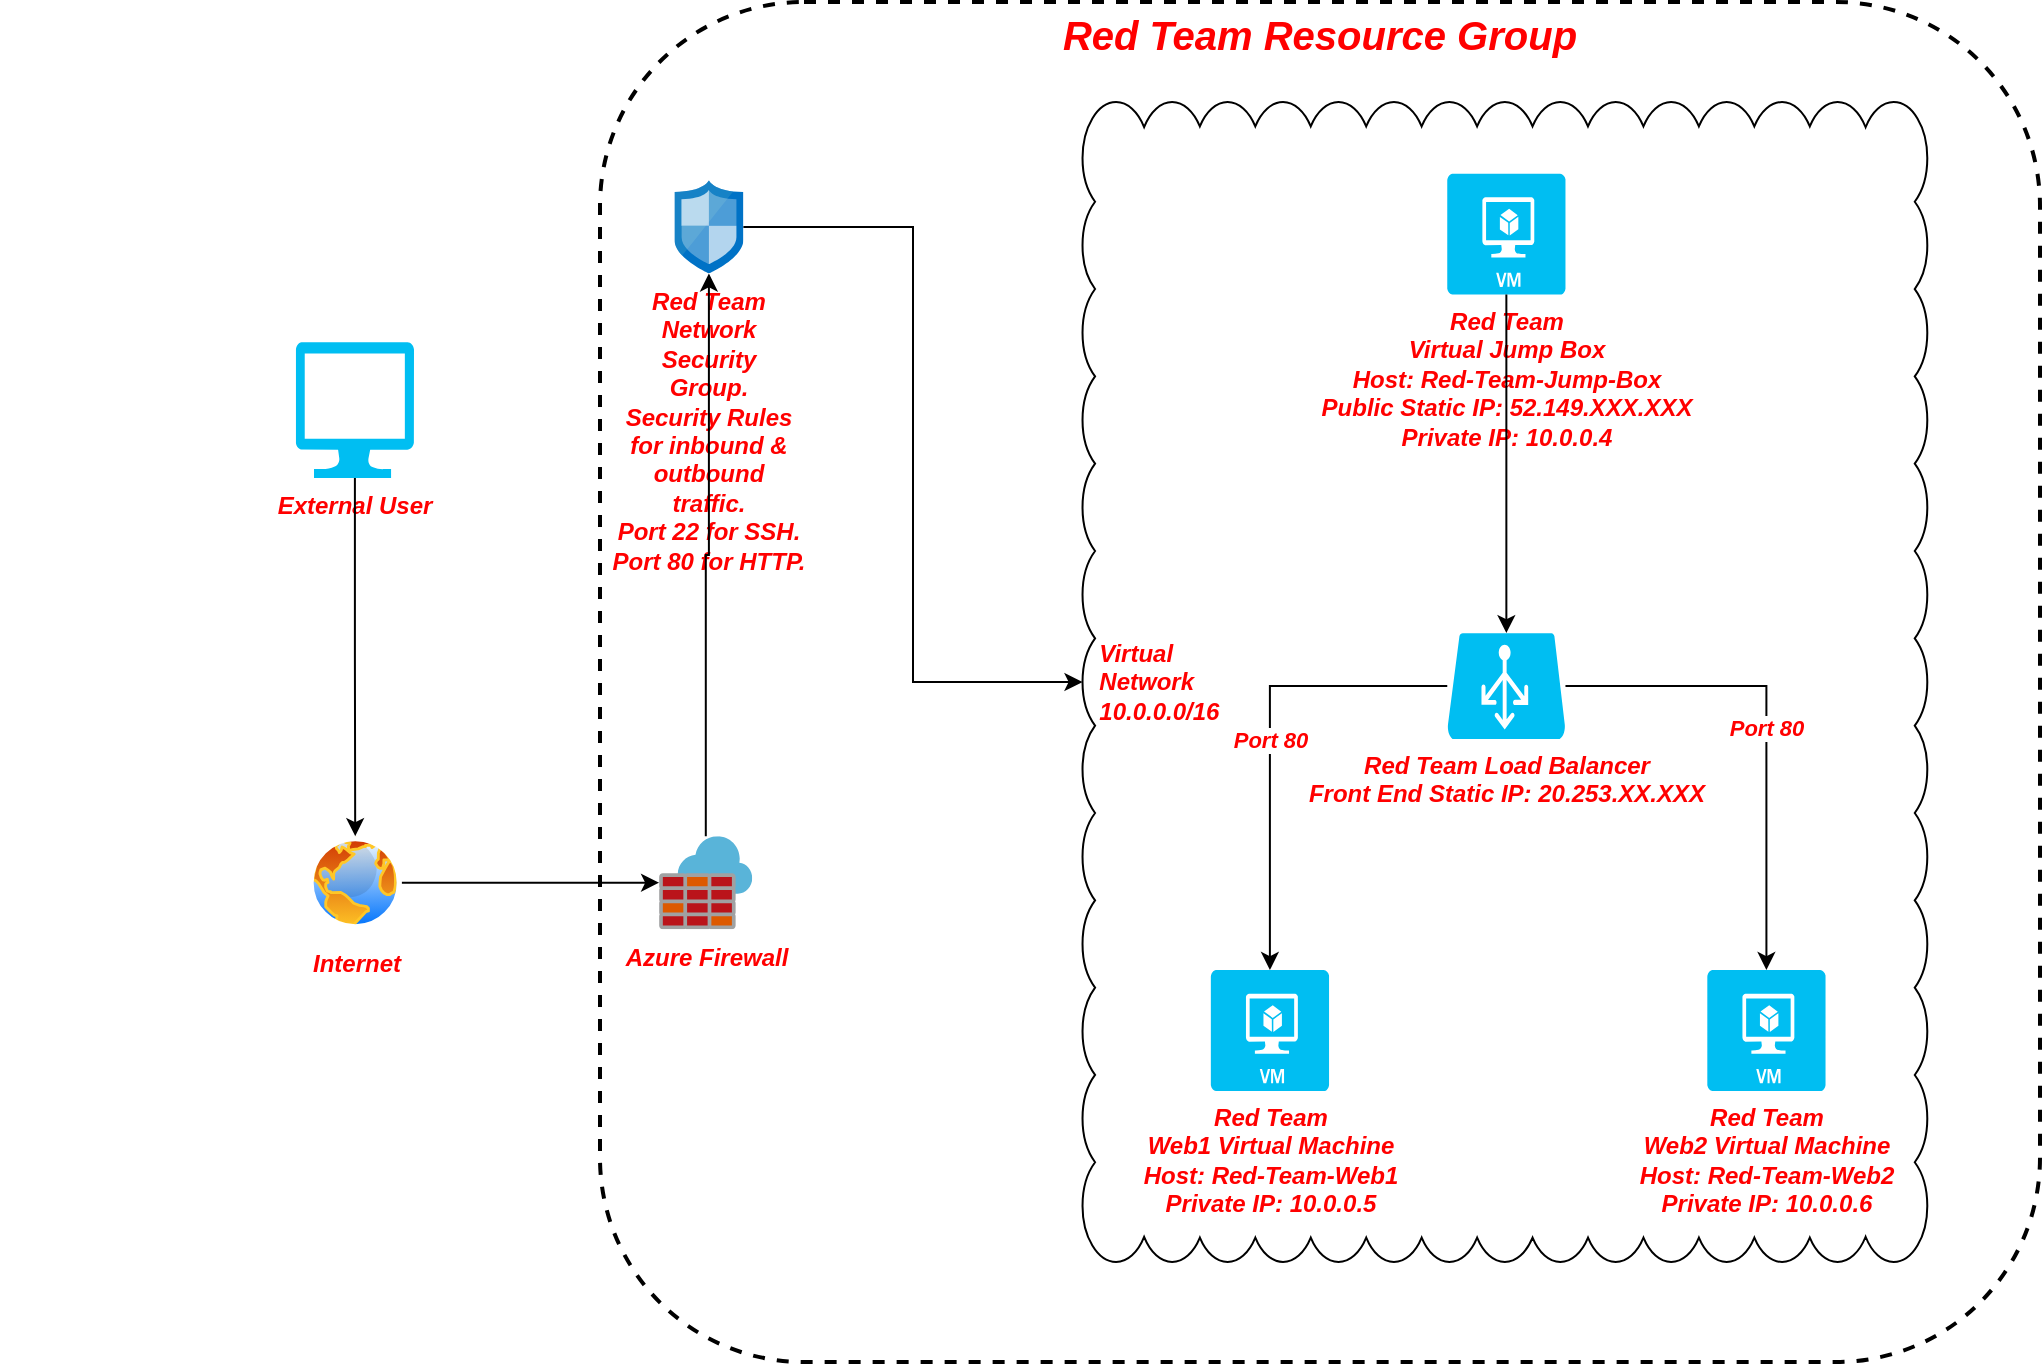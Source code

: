 <mxfile version="21.1.4" type="github">
  <diagram name="Page-1" id="_rytjPsgMQxW199Dn6RB">
    <mxGraphModel dx="1122" dy="715" grid="1" gridSize="10" guides="1" tooltips="1" connect="1" arrows="1" fold="1" page="1" pageScale="1" pageWidth="1100" pageHeight="850" math="0" shadow="0">
      <root>
        <mxCell id="0" />
        <mxCell id="1" parent="0" />
        <mxCell id="zSLWPXWLWNy55AuG92pB-3" value="" style="group" vertex="1" connectable="0" parent="1">
          <mxGeometry x="20" y="80" width="1020" height="680" as="geometry" />
        </mxCell>
        <mxCell id="zSLWPXWLWNy55AuG92pB-10" value="&lt;font color=&quot;#ff0000&quot;&gt;&lt;b&gt;&lt;i&gt;&amp;nbsp; Virtual &lt;br&gt;&amp;nbsp; Network&lt;br&gt;&amp;nbsp; 10.0.0.0/16&lt;br&gt;&lt;/i&gt;&lt;/b&gt;&lt;/font&gt;" style="whiteSpace=wrap;html=1;shape=mxgraph.basic.cloud_rect;fillColor=none;align=left;" vertex="1" parent="zSLWPXWLWNy55AuG92pB-3">
          <mxGeometry x="541.258" y="50" width="422.394" height="580" as="geometry" />
        </mxCell>
        <mxCell id="rQ3CZiF5PVUemZi3xQKQ-19" value="&lt;font color=&quot;#ff0000&quot; style=&quot;font-size: 20px;&quot;&gt;&lt;b&gt;&lt;i&gt;Red Team Resource Group&lt;/i&gt;&lt;/b&gt;&lt;/font&gt;" style="fontStyle=0;verticalAlign=top;align=center;spacingTop=-2;fillColor=none;rounded=1;whiteSpace=wrap;html=1;strokeColor=default;strokeWidth=2;dashed=1;container=1;collapsible=0;expand=0;recursiveResize=0;shadow=0;glass=0;" parent="zSLWPXWLWNy55AuG92pB-3" vertex="1">
          <mxGeometry x="300" width="720" height="680" as="geometry" />
        </mxCell>
        <mxCell id="rQ3CZiF5PVUemZi3xQKQ-8" value="&lt;b style=&quot;&quot;&gt;&lt;i style=&quot;&quot;&gt;&lt;font color=&quot;#ff0000&quot;&gt;Red Team &lt;br&gt;Network &lt;br&gt;Security &lt;br&gt;Group.&lt;br&gt;Security Rules &lt;br&gt;for&amp;nbsp;inbound &amp;amp; &lt;br&gt;outbound &lt;br&gt;traffic.&lt;br&gt;Port 22 for SSH.&lt;br&gt;Port 80 for HTTP.&lt;br&gt;&lt;/font&gt;&lt;/i&gt;&lt;/b&gt;" style="image;sketch=0;aspect=fixed;html=1;points=[];align=center;fontSize=12;image=img/lib/mscae/Network_Security_Groups_Classic.svg;" parent="rQ3CZiF5PVUemZi3xQKQ-19" vertex="1">
          <mxGeometry x="37.236" y="89.156" width="34.458" height="46.565" as="geometry" />
        </mxCell>
        <mxCell id="zSLWPXWLWNy55AuG92pB-13" value="&lt;b style=&quot;border-color: var(--border-color);&quot;&gt;&lt;i style=&quot;border-color: var(--border-color);&quot;&gt;&lt;font style=&quot;border-color: var(--border-color);&quot; color=&quot;#ff0000&quot;&gt;Port 80&lt;/font&gt;&lt;/i&gt;&lt;/b&gt;" style="edgeStyle=orthogonalEdgeStyle;rounded=0;orthogonalLoop=1;jettySize=auto;html=1;entryX=0.5;entryY=0;entryDx=0;entryDy=0;entryPerimeter=0;" edge="1" parent="rQ3CZiF5PVUemZi3xQKQ-19" source="rQ3CZiF5PVUemZi3xQKQ-13" target="rQ3CZiF5PVUemZi3xQKQ-17">
          <mxGeometry relative="1" as="geometry">
            <mxPoint x="567.638" y="342" as="targetPoint" />
          </mxGeometry>
        </mxCell>
        <mxCell id="rQ3CZiF5PVUemZi3xQKQ-13" value="&lt;b&gt;&lt;i&gt;&lt;font color=&quot;#ff0000&quot;&gt;Red Team Load Balancer&lt;br&gt;Front End Static IP: 20.253.XX.XXX&lt;br&gt;&lt;/font&gt;&lt;/i&gt;&lt;/b&gt;" style="verticalLabelPosition=bottom;html=1;verticalAlign=top;align=center;strokeColor=none;fillColor=#00BEF2;shape=mxgraph.azure.azure_load_balancer;" parent="rQ3CZiF5PVUemZi3xQKQ-19" vertex="1">
          <mxGeometry x="423.629" y="315.556" width="59.105" height="52.889" as="geometry" />
        </mxCell>
        <object label="&lt;font color=&quot;#ff0000&quot;&gt;&lt;b&gt;&lt;i&gt;Red Team &lt;br&gt;Virtual Jump Box&lt;br&gt;&lt;/i&gt;&lt;/b&gt;&lt;/font&gt;&lt;b&gt;&lt;font color=&quot;#ff0000&quot;&gt;&lt;i&gt;Host: Red-Team-Jump-Box&lt;/i&gt;&lt;/font&gt;&lt;/b&gt;&lt;font color=&quot;#ff0000&quot;&gt;&lt;b&gt;&lt;i&gt;&lt;br&gt;Public Static IP: 52.149.XXX.XXX&lt;br&gt;Private IP: 10.0.0.4&lt;br&gt;&lt;/i&gt;&lt;/b&gt;&lt;/font&gt;" placeholders="1" id="rQ3CZiF5PVUemZi3xQKQ-10">
          <mxCell style="verticalLabelPosition=bottom;html=1;verticalAlign=top;align=center;strokeColor=none;fillColor=#00BEF2;shape=mxgraph.azure.virtual_machine;" parent="rQ3CZiF5PVUemZi3xQKQ-19" vertex="1">
            <mxGeometry x="423.629" y="85.841" width="59.105" height="60.444" as="geometry" />
          </mxCell>
        </object>
        <mxCell id="rQ3CZiF5PVUemZi3xQKQ-14" value="" style="edgeStyle=orthogonalEdgeStyle;rounded=0;orthogonalLoop=1;jettySize=auto;html=1;" parent="rQ3CZiF5PVUemZi3xQKQ-19" source="rQ3CZiF5PVUemZi3xQKQ-10" target="rQ3CZiF5PVUemZi3xQKQ-13" edge="1">
          <mxGeometry relative="1" as="geometry" />
        </mxCell>
        <mxCell id="rQ3CZiF5PVUemZi3xQKQ-15" value="&lt;b&gt;&lt;i&gt;&lt;font color=&quot;#ff0000&quot;&gt;Red Team &lt;br&gt;Web1 Virtual Machine&lt;br&gt;Host:&amp;nbsp;Red-Team-Web1&lt;br&gt;&lt;/font&gt;&lt;/i&gt;&lt;/b&gt;&lt;b style=&quot;border-color: var(--border-color); color: rgb(255, 0, 0);&quot;&gt;&lt;i style=&quot;border-color: var(--border-color);&quot;&gt;Private IP: 10.0.0.5&lt;/i&gt;&lt;/b&gt;&lt;b&gt;&lt;i&gt;&lt;font color=&quot;#ff0000&quot;&gt;&lt;br&gt;&lt;/font&gt;&lt;/i&gt;&lt;/b&gt;" style="verticalLabelPosition=bottom;html=1;verticalAlign=top;align=center;strokeColor=none;fillColor=#00BEF2;shape=mxgraph.azure.virtual_machine;" parent="rQ3CZiF5PVUemZi3xQKQ-19" vertex="1">
          <mxGeometry x="305.42" y="484.044" width="59.105" height="60.444" as="geometry" />
        </mxCell>
        <mxCell id="rQ3CZiF5PVUemZi3xQKQ-16" value="&lt;b&gt;&lt;i&gt;&lt;font color=&quot;#ff0000&quot;&gt;Port 80&lt;/font&gt;&lt;/i&gt;&lt;/b&gt;" style="edgeStyle=orthogonalEdgeStyle;rounded=0;orthogonalLoop=1;jettySize=auto;html=1;" parent="rQ3CZiF5PVUemZi3xQKQ-19" source="rQ3CZiF5PVUemZi3xQKQ-13" target="rQ3CZiF5PVUemZi3xQKQ-15" edge="1">
          <mxGeometry relative="1" as="geometry" />
        </mxCell>
        <mxCell id="rQ3CZiF5PVUemZi3xQKQ-17" value="&lt;b style=&quot;border-color: var(--border-color);&quot;&gt;&lt;i style=&quot;border-color: var(--border-color);&quot;&gt;&lt;font style=&quot;border-color: var(--border-color);&quot; color=&quot;#ff0000&quot;&gt;Red Team&lt;br style=&quot;border-color: var(--border-color);&quot;&gt;Web2 Virtual Machine&lt;br&gt;&lt;b style=&quot;border-color: var(--border-color); color: rgb(0, 0, 0); font-style: normal;&quot;&gt;&lt;i style=&quot;border-color: var(--border-color);&quot;&gt;&lt;font style=&quot;border-color: var(--border-color);&quot; color=&quot;#ff0000&quot;&gt;Host:&amp;nbsp;Red-Team-Web2&lt;/font&gt;&lt;/i&gt;&lt;/b&gt;&lt;br&gt;&lt;b style=&quot;border-color: var(--border-color); font-style: normal;&quot;&gt;&lt;i style=&quot;border-color: var(--border-color);&quot;&gt;Private IP: 10.0.0.6&lt;/i&gt;&lt;/b&gt;&lt;br&gt;&lt;/font&gt;&lt;/i&gt;&lt;/b&gt;" style="verticalLabelPosition=bottom;html=1;verticalAlign=top;align=center;strokeColor=none;fillColor=#00BEF2;shape=mxgraph.azure.virtual_machine;" parent="rQ3CZiF5PVUemZi3xQKQ-19" vertex="1">
          <mxGeometry x="553.66" y="484.044" width="59.105" height="60.444" as="geometry" />
        </mxCell>
        <mxCell id="rQ3CZiF5PVUemZi3xQKQ-6" value="&lt;b&gt;&lt;i&gt;&lt;font color=&quot;#ff0000&quot;&gt;Azure Firewall&lt;/font&gt;&lt;/i&gt;&lt;/b&gt;" style="image;sketch=0;aspect=fixed;html=1;points=[];align=center;fontSize=12;image=img/lib/mscae/Azure_Firewall.svg;" parent="rQ3CZiF5PVUemZi3xQKQ-19" vertex="1">
          <mxGeometry x="29.552" y="417.067" width="46.565" height="46.565" as="geometry" />
        </mxCell>
        <mxCell id="rQ3CZiF5PVUemZi3xQKQ-9" value="" style="edgeStyle=orthogonalEdgeStyle;rounded=0;orthogonalLoop=1;jettySize=auto;html=1;" parent="rQ3CZiF5PVUemZi3xQKQ-19" source="rQ3CZiF5PVUemZi3xQKQ-6" target="rQ3CZiF5PVUemZi3xQKQ-8" edge="1">
          <mxGeometry relative="1" as="geometry" />
        </mxCell>
        <mxCell id="rQ3CZiF5PVUemZi3xQKQ-1" value="&lt;b&gt;&lt;i&gt;&lt;font color=&quot;#ff0000&quot;&gt;External User&lt;/font&gt;&lt;/i&gt;&lt;/b&gt;" style="verticalLabelPosition=bottom;html=1;verticalAlign=top;align=center;strokeColor=none;fillColor=#00BEF2;shape=mxgraph.azure.computer;pointerEvents=1;" parent="zSLWPXWLWNy55AuG92pB-3" vertex="1">
          <mxGeometry x="147.89" y="170.0" width="59.105" height="68" as="geometry" />
        </mxCell>
        <mxCell id="rQ3CZiF5PVUemZi3xQKQ-7" value="" style="edgeStyle=orthogonalEdgeStyle;rounded=0;orthogonalLoop=1;jettySize=auto;html=1;" parent="zSLWPXWLWNy55AuG92pB-3" source="rQ3CZiF5PVUemZi3xQKQ-4" target="rQ3CZiF5PVUemZi3xQKQ-6" edge="1">
          <mxGeometry relative="1" as="geometry" />
        </mxCell>
        <mxCell id="rQ3CZiF5PVUemZi3xQKQ-4" value="&lt;b&gt;&lt;i&gt;&lt;font color=&quot;#ff0000&quot;&gt;Internet&lt;/font&gt;&lt;/i&gt;&lt;/b&gt;" style="image;aspect=fixed;perimeter=ellipsePerimeter;html=1;align=center;shadow=0;dashed=0;spacingTop=3;image=img/lib/active_directory/internet_globe.svg;imageBackground=none;" parent="zSLWPXWLWNy55AuG92pB-3" vertex="1">
          <mxGeometry x="154.315" y="417.067" width="46.565" height="46.565" as="geometry" />
        </mxCell>
        <mxCell id="rQ3CZiF5PVUemZi3xQKQ-5" value="" style="edgeStyle=orthogonalEdgeStyle;rounded=0;orthogonalLoop=1;jettySize=auto;html=1;" parent="zSLWPXWLWNy55AuG92pB-3" source="rQ3CZiF5PVUemZi3xQKQ-1" target="rQ3CZiF5PVUemZi3xQKQ-4" edge="1">
          <mxGeometry relative="1" as="geometry" />
        </mxCell>
        <mxCell id="zSLWPXWLWNy55AuG92pB-11" value="" style="edgeStyle=orthogonalEdgeStyle;rounded=0;orthogonalLoop=1;jettySize=auto;html=1;" edge="1" parent="zSLWPXWLWNy55AuG92pB-3" source="rQ3CZiF5PVUemZi3xQKQ-8" target="zSLWPXWLWNy55AuG92pB-10">
          <mxGeometry relative="1" as="geometry" />
        </mxCell>
      </root>
    </mxGraphModel>
  </diagram>
</mxfile>
